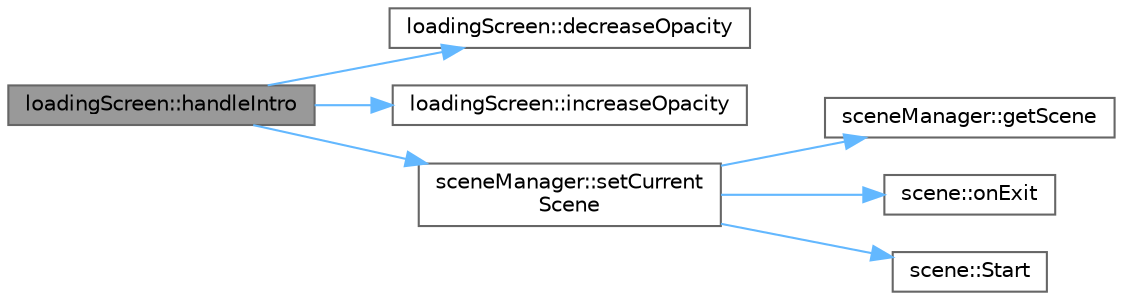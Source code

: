 digraph "loadingScreen::handleIntro"
{
 // INTERACTIVE_SVG=YES
 // LATEX_PDF_SIZE
  bgcolor="transparent";
  edge [fontname=Helvetica,fontsize=10,labelfontname=Helvetica,labelfontsize=10];
  node [fontname=Helvetica,fontsize=10,shape=box,height=0.2,width=0.4];
  rankdir="LR";
  Node1 [label="loadingScreen::handleIntro",height=0.2,width=0.4,color="gray40", fillcolor="grey60", style="filled", fontcolor="black",tooltip=" "];
  Node1 -> Node2 [color="steelblue1",style="solid"];
  Node2 [label="loadingScreen::decreaseOpacity",height=0.2,width=0.4,color="grey40", fillcolor="white", style="filled",URL="$classloading_screen.html#ac42beb31c03b0c4fdf769cd7715f6f44",tooltip=" "];
  Node1 -> Node3 [color="steelblue1",style="solid"];
  Node3 [label="loadingScreen::increaseOpacity",height=0.2,width=0.4,color="grey40", fillcolor="white", style="filled",URL="$classloading_screen.html#a4c3d8779bbb6682c1264b7db59ebbd01",tooltip=" "];
  Node1 -> Node4 [color="steelblue1",style="solid"];
  Node4 [label="sceneManager::setCurrent\lScene",height=0.2,width=0.4,color="grey40", fillcolor="white", style="filled",URL="$classscene_manager.html#aeb97acb15e0dd0b3aa2847a760f47078",tooltip=" "];
  Node4 -> Node5 [color="steelblue1",style="solid"];
  Node5 [label="sceneManager::getScene",height=0.2,width=0.4,color="grey40", fillcolor="white", style="filled",URL="$classscene_manager.html#a48c6d996c4a052e694d288ebbe117fe0",tooltip=" "];
  Node4 -> Node6 [color="steelblue1",style="solid"];
  Node6 [label="scene::onExit",height=0.2,width=0.4,color="grey40", fillcolor="white", style="filled",URL="$classscene.html#a75fdc3a309f484ee422bba31c71bad80",tooltip=" "];
  Node4 -> Node7 [color="steelblue1",style="solid"];
  Node7 [label="scene::Start",height=0.2,width=0.4,color="grey40", fillcolor="white", style="filled",URL="$classscene.html#a3607e35584006f62e88514b945437ba3",tooltip=" "];
}
